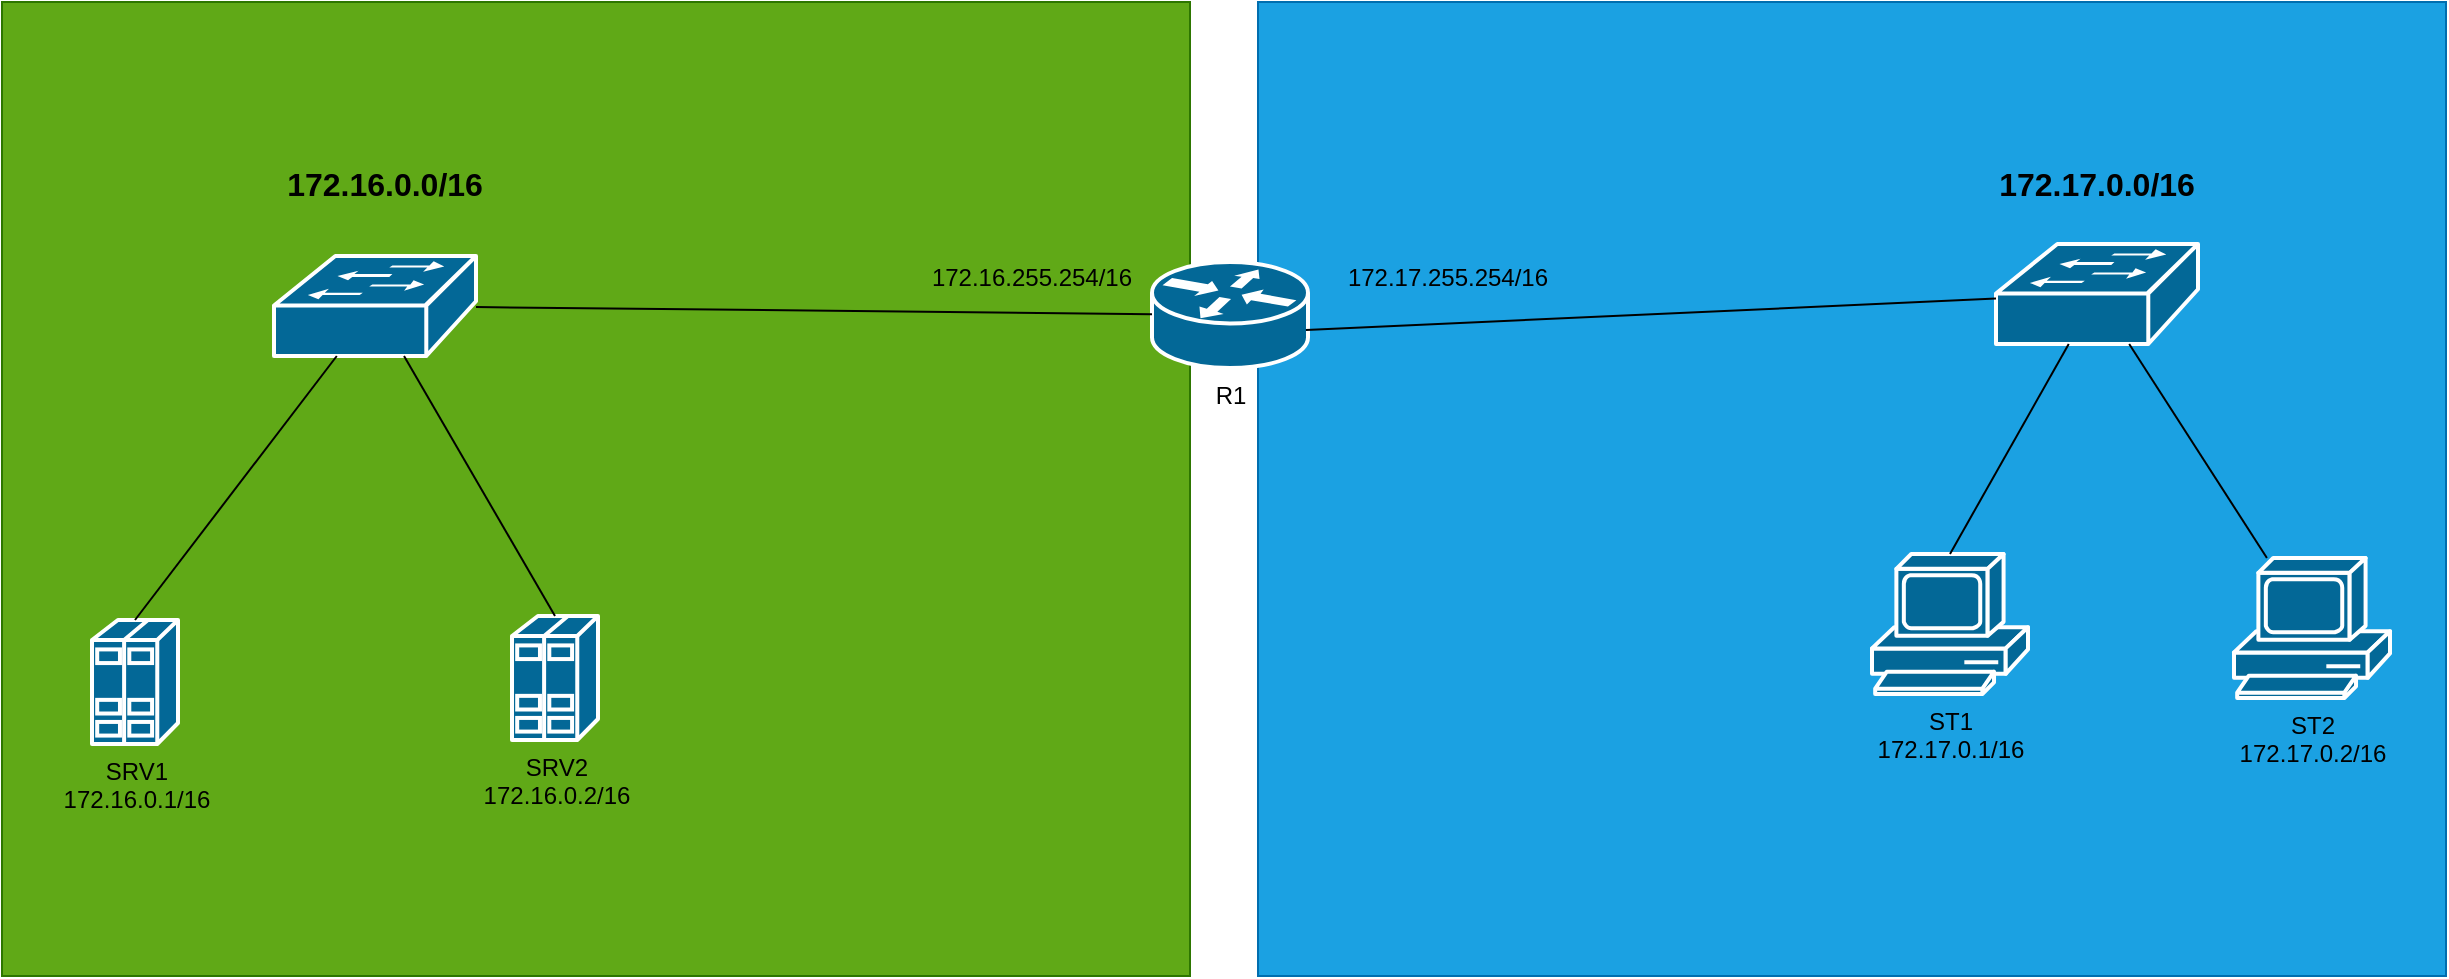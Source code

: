 <mxfile>
    <diagram id="VbQM-KaCMOo_WE9ffO0D" name="Page-1">
        <mxGraphModel dx="1386" dy="779" grid="0" gridSize="10" guides="1" tooltips="1" connect="1" arrows="1" fold="1" page="1" pageScale="1" pageWidth="1654" pageHeight="1169" background="#ffffff" math="0" shadow="0">
            <root>
                <mxCell id="0"/>
                <mxCell id="1" parent="0"/>
                <mxCell id="20" value="" style="rounded=0;whiteSpace=wrap;html=1;fillColor=#1ba1e2;fontColor=#ffffff;strokeColor=#006EAF;" vertex="1" parent="1">
                    <mxGeometry x="658" y="120" width="594" height="487" as="geometry"/>
                </mxCell>
                <mxCell id="19" value="" style="rounded=0;whiteSpace=wrap;html=1;fillColor=#60a917;fontColor=#ffffff;strokeColor=#2D7600;" vertex="1" parent="1">
                    <mxGeometry x="30" y="120" width="594" height="487" as="geometry"/>
                </mxCell>
                <mxCell id="2" value="" style="shape=mxgraph.cisco.switches.workgroup_switch;sketch=0;html=1;pointerEvents=1;dashed=0;fillColor=#036897;strokeColor=#ffffff;strokeWidth=2;verticalLabelPosition=bottom;verticalAlign=top;align=center;outlineConnect=0;" parent="1" vertex="1">
                    <mxGeometry x="166" y="247" width="101" height="50" as="geometry"/>
                </mxCell>
                <mxCell id="3" value="&lt;font color=&quot;#000000&quot;&gt;SRV1&lt;br&gt;172.16.0.1/16&lt;br&gt;&lt;/font&gt;" style="shape=mxgraph.cisco.servers.standard_host;sketch=0;html=1;pointerEvents=1;dashed=0;fillColor=#036897;strokeColor=#ffffff;strokeWidth=2;verticalLabelPosition=bottom;verticalAlign=top;align=center;outlineConnect=0;" parent="1" vertex="1">
                    <mxGeometry x="75" y="429" width="43" height="62" as="geometry"/>
                </mxCell>
                <mxCell id="4" value="SRV2&lt;br&gt;172.16.0.2/16" style="shape=mxgraph.cisco.servers.standard_host;sketch=0;html=1;pointerEvents=1;dashed=0;fillColor=#036897;strokeColor=#ffffff;strokeWidth=2;verticalLabelPosition=bottom;verticalAlign=top;align=center;outlineConnect=0;fontColor=#000000;" parent="1" vertex="1">
                    <mxGeometry x="285" y="427" width="43" height="62" as="geometry"/>
                </mxCell>
                <mxCell id="5" value="" style="endArrow=none;html=1;strokeColor=#000000;exitX=0.5;exitY=0;exitDx=0;exitDy=0;exitPerimeter=0;" parent="1" source="3" target="2" edge="1">
                    <mxGeometry width="50" height="50" relative="1" as="geometry">
                        <mxPoint x="96" y="364" as="sourcePoint"/>
                        <mxPoint x="146" y="314" as="targetPoint"/>
                    </mxGeometry>
                </mxCell>
                <mxCell id="6" value="" style="endArrow=none;html=1;strokeColor=#000000;exitX=0.5;exitY=0;exitDx=0;exitDy=0;exitPerimeter=0;" parent="1" source="4" target="2" edge="1">
                    <mxGeometry width="50" height="50" relative="1" as="geometry">
                        <mxPoint x="212" y="422" as="sourcePoint"/>
                        <mxPoint x="262" y="372" as="targetPoint"/>
                    </mxGeometry>
                </mxCell>
                <mxCell id="7" value="172.16.0.0/16" style="text;html=1;strokeColor=none;fillColor=none;align=center;verticalAlign=middle;whiteSpace=wrap;rounded=0;fontColor=#000000;fontStyle=1;fontSize=16;" parent="1" vertex="1">
                    <mxGeometry x="166" y="196" width="111" height="30" as="geometry"/>
                </mxCell>
                <mxCell id="8" value="" style="shape=mxgraph.cisco.switches.workgroup_switch;sketch=0;html=1;pointerEvents=1;dashed=0;fillColor=#036897;strokeColor=#ffffff;strokeWidth=2;verticalLabelPosition=bottom;verticalAlign=top;align=center;outlineConnect=0;fontSize=16;fontColor=#000000;" parent="1" vertex="1">
                    <mxGeometry x="1027" y="241" width="101" height="50" as="geometry"/>
                </mxCell>
                <mxCell id="9" value="ST1&lt;br&gt;172.17.0.1/16" style="shape=mxgraph.cisco.computers_and_peripherals.pc;sketch=0;html=1;pointerEvents=1;dashed=0;fillColor=#036897;strokeColor=#ffffff;strokeWidth=2;verticalLabelPosition=bottom;verticalAlign=top;align=center;outlineConnect=0;fontSize=12;fontColor=#000000;" parent="1" vertex="1">
                    <mxGeometry x="965" y="396" width="78" height="70" as="geometry"/>
                </mxCell>
                <mxCell id="10" value="ST2&lt;br&gt;172.17.0.2/16" style="shape=mxgraph.cisco.computers_and_peripherals.pc;sketch=0;html=1;pointerEvents=1;dashed=0;fillColor=#036897;strokeColor=#ffffff;strokeWidth=2;verticalLabelPosition=bottom;verticalAlign=top;align=center;outlineConnect=0;fontSize=12;fontColor=#000000;" parent="1" vertex="1">
                    <mxGeometry x="1146" y="398" width="78" height="70" as="geometry"/>
                </mxCell>
                <mxCell id="11" value="" style="endArrow=none;html=1;strokeColor=#000000;fontSize=16;fontColor=#000000;exitX=0.5;exitY=0;exitDx=0;exitDy=0;exitPerimeter=0;" parent="1" source="9" target="8" edge="1">
                    <mxGeometry width="50" height="50" relative="1" as="geometry">
                        <mxPoint x="846" y="377" as="sourcePoint"/>
                        <mxPoint x="896" y="327" as="targetPoint"/>
                    </mxGeometry>
                </mxCell>
                <mxCell id="12" value="" style="endArrow=none;html=1;strokeColor=#000000;fontSize=16;fontColor=#000000;" parent="1" source="10" target="8" edge="1">
                    <mxGeometry width="50" height="50" relative="1" as="geometry">
                        <mxPoint x="861" y="403" as="sourcePoint"/>
                        <mxPoint x="911" y="353" as="targetPoint"/>
                    </mxGeometry>
                </mxCell>
                <mxCell id="13" value="172.17.0.0/16" style="text;html=1;strokeColor=none;fillColor=none;align=center;verticalAlign=middle;whiteSpace=wrap;rounded=0;fontColor=#000000;fontStyle=1;fontSize=16;" parent="1" vertex="1">
                    <mxGeometry x="1022" y="196" width="111" height="30" as="geometry"/>
                </mxCell>
                <mxCell id="14" value="R1" style="shape=mxgraph.cisco.routers.router;sketch=0;html=1;pointerEvents=1;dashed=0;fillColor=#036897;strokeColor=#ffffff;strokeWidth=2;verticalLabelPosition=bottom;verticalAlign=top;align=center;outlineConnect=0;fontSize=12;fontColor=#000000;" parent="1" vertex="1">
                    <mxGeometry x="605" y="250" width="78" height="53" as="geometry"/>
                </mxCell>
                <mxCell id="15" value="" style="endArrow=none;html=1;strokeColor=#000000;fontSize=12;fontColor=#000000;" parent="1" source="2" target="14" edge="1">
                    <mxGeometry width="50" height="50" relative="1" as="geometry">
                        <mxPoint x="416" y="279" as="sourcePoint"/>
                        <mxPoint x="466" y="229" as="targetPoint"/>
                    </mxGeometry>
                </mxCell>
                <mxCell id="16" value="" style="endArrow=none;html=1;strokeColor=#000000;fontSize=12;fontColor=#000000;exitX=0.987;exitY=0.642;exitDx=0;exitDy=0;exitPerimeter=0;" parent="1" source="14" target="8" edge="1">
                    <mxGeometry width="50" height="50" relative="1" as="geometry">
                        <mxPoint x="739" y="424" as="sourcePoint"/>
                        <mxPoint x="789" y="374" as="targetPoint"/>
                    </mxGeometry>
                </mxCell>
                <mxCell id="17" value="172.16.255.254/16" style="text;html=1;strokeColor=none;fillColor=none;align=center;verticalAlign=middle;whiteSpace=wrap;rounded=0;fontSize=12;fontColor=#000000;" parent="1" vertex="1">
                    <mxGeometry x="491" y="243" width="108" height="30" as="geometry"/>
                </mxCell>
                <mxCell id="18" value="172.17.255.254/16" style="text;html=1;strokeColor=none;fillColor=none;align=center;verticalAlign=middle;whiteSpace=wrap;rounded=0;fontSize=12;fontColor=#000000;" parent="1" vertex="1">
                    <mxGeometry x="671" y="243" width="164" height="30" as="geometry"/>
                </mxCell>
            </root>
        </mxGraphModel>
    </diagram>
</mxfile>